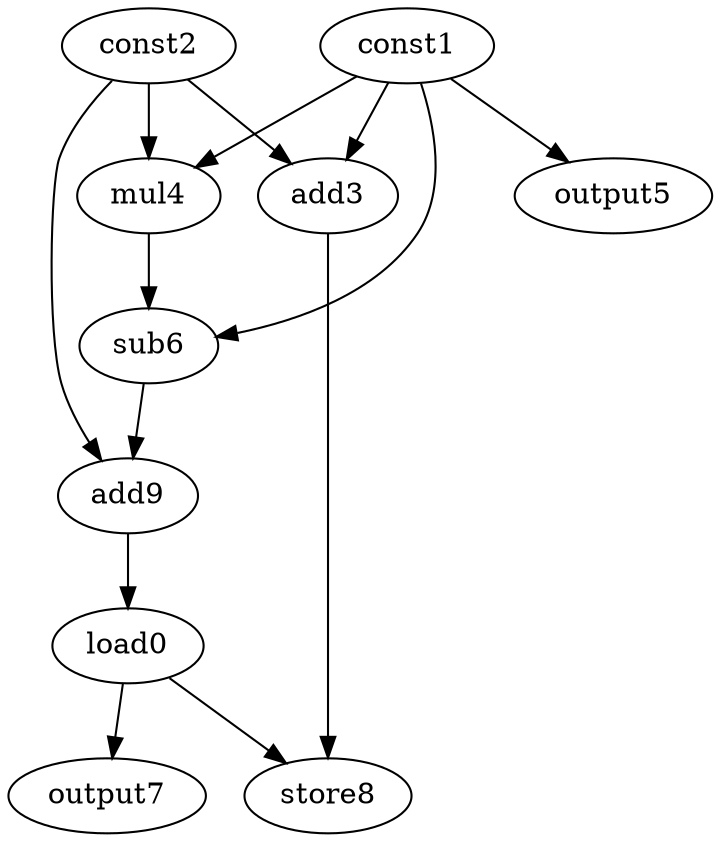 digraph G { 
load0[opcode=load]; 
const1[opcode=const]; 
const2[opcode=const]; 
add3[opcode=add]; 
mul4[opcode=mul]; 
output5[opcode=output]; 
sub6[opcode=sub]; 
output7[opcode=output]; 
store8[opcode=store]; 
add9[opcode=add]; 
const1->add3[operand=0];
const2->add3[operand=1];
const1->mul4[operand=0];
const2->mul4[operand=1];
const1->output5[operand=0];
const1->sub6[operand=0];
mul4->sub6[operand=1];
const2->add9[operand=0];
sub6->add9[operand=1];
add9->load0[operand=0];
load0->output7[operand=0];
load0->store8[operand=0];
add3->store8[operand=1];
}

